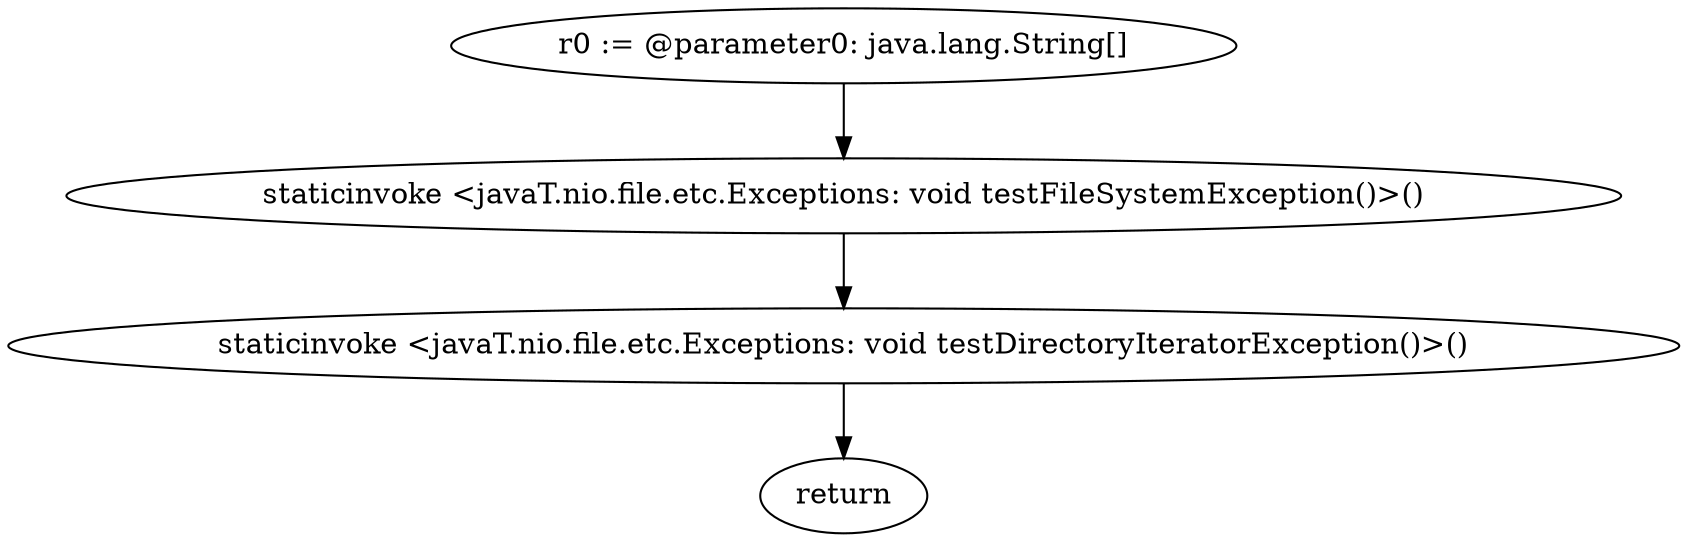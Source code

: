 digraph "unitGraph" {
    "r0 := @parameter0: java.lang.String[]"
    "staticinvoke <javaT.nio.file.etc.Exceptions: void testFileSystemException()>()"
    "staticinvoke <javaT.nio.file.etc.Exceptions: void testDirectoryIteratorException()>()"
    "return"
    "r0 := @parameter0: java.lang.String[]"->"staticinvoke <javaT.nio.file.etc.Exceptions: void testFileSystemException()>()";
    "staticinvoke <javaT.nio.file.etc.Exceptions: void testFileSystemException()>()"->"staticinvoke <javaT.nio.file.etc.Exceptions: void testDirectoryIteratorException()>()";
    "staticinvoke <javaT.nio.file.etc.Exceptions: void testDirectoryIteratorException()>()"->"return";
}
